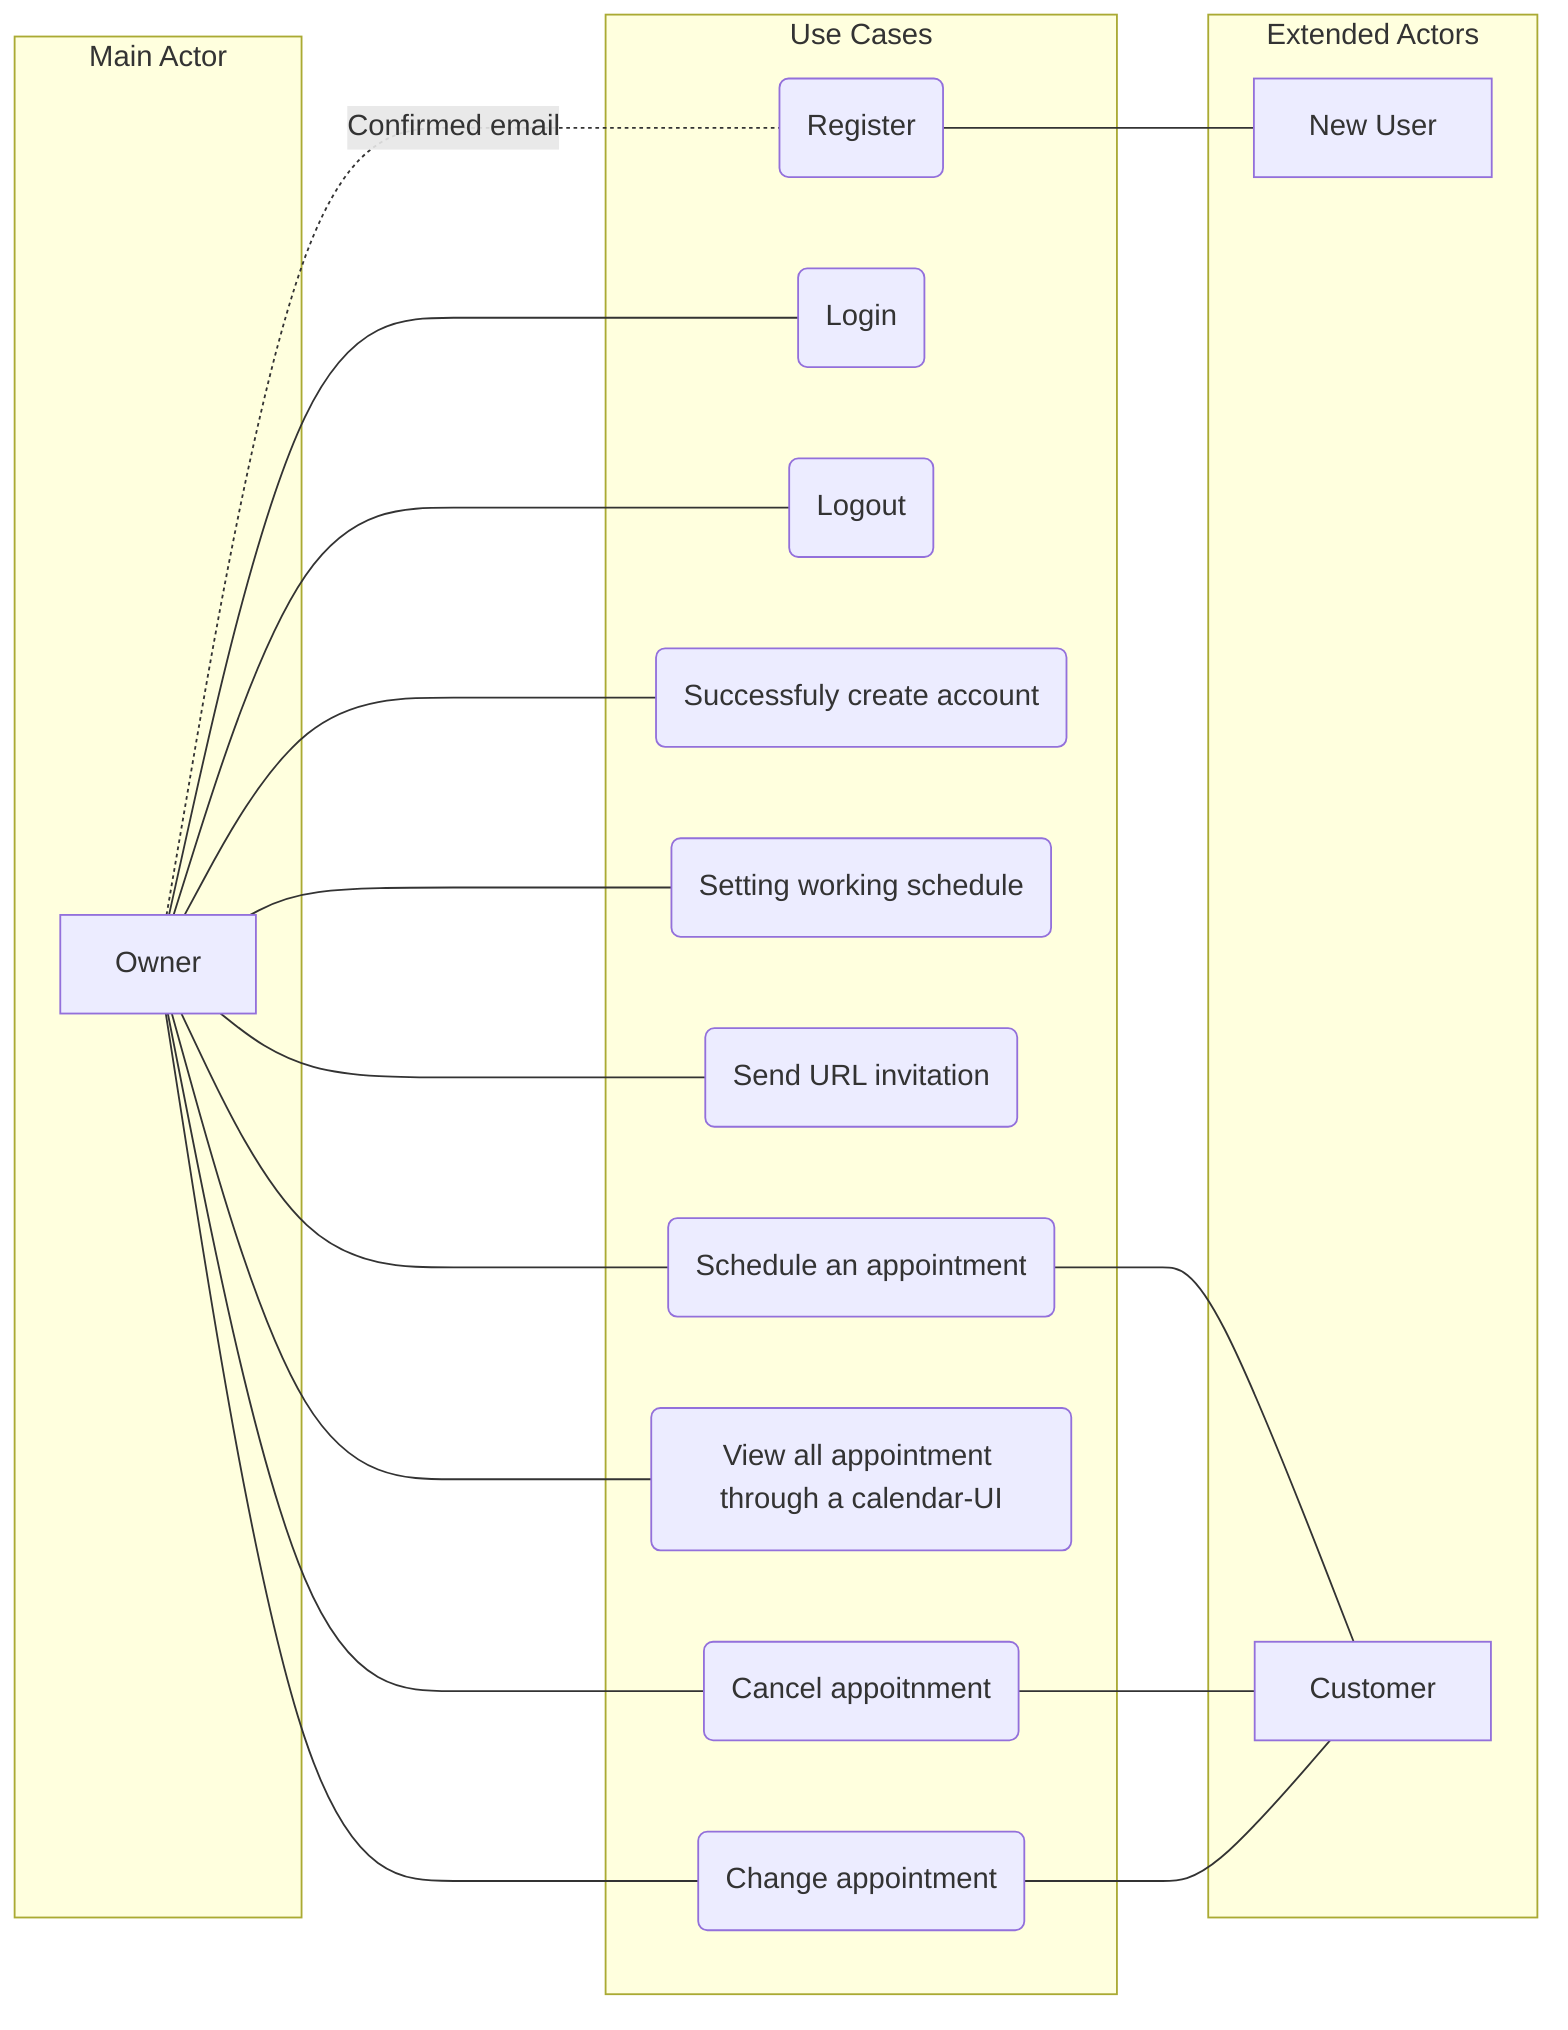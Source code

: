 graph LR

subgraph Main Actor
Owner[Owner]
end

subgraph Use Cases  
Owner -.Confirmed email.- Register(Register)  
Owner --- Login(Login)  
Owner --- Logout(Logout)  
Owner --- CreateAcc(Successfuly create account)  
Owner --- Setting(Setting working schedule)  
Owner --- Invitation(Send URL invitation)  
Owner --- ScheduleApt(Schedule an appointment)  
Owner --- CheckApt(View all appointment through a calendar-UI)  
Owner --- CancelApt(Cancel appoitnment)  
Owner --- ChangeApt(Change appointment)  
end

subgraph Extended Actors  
NewUser[New User]  
Customer[Customer]  
end  

ScheduleApt --- Customer  
CancelApt --- Customer  
ChangeApt --- Customer  

Register --- NewUser